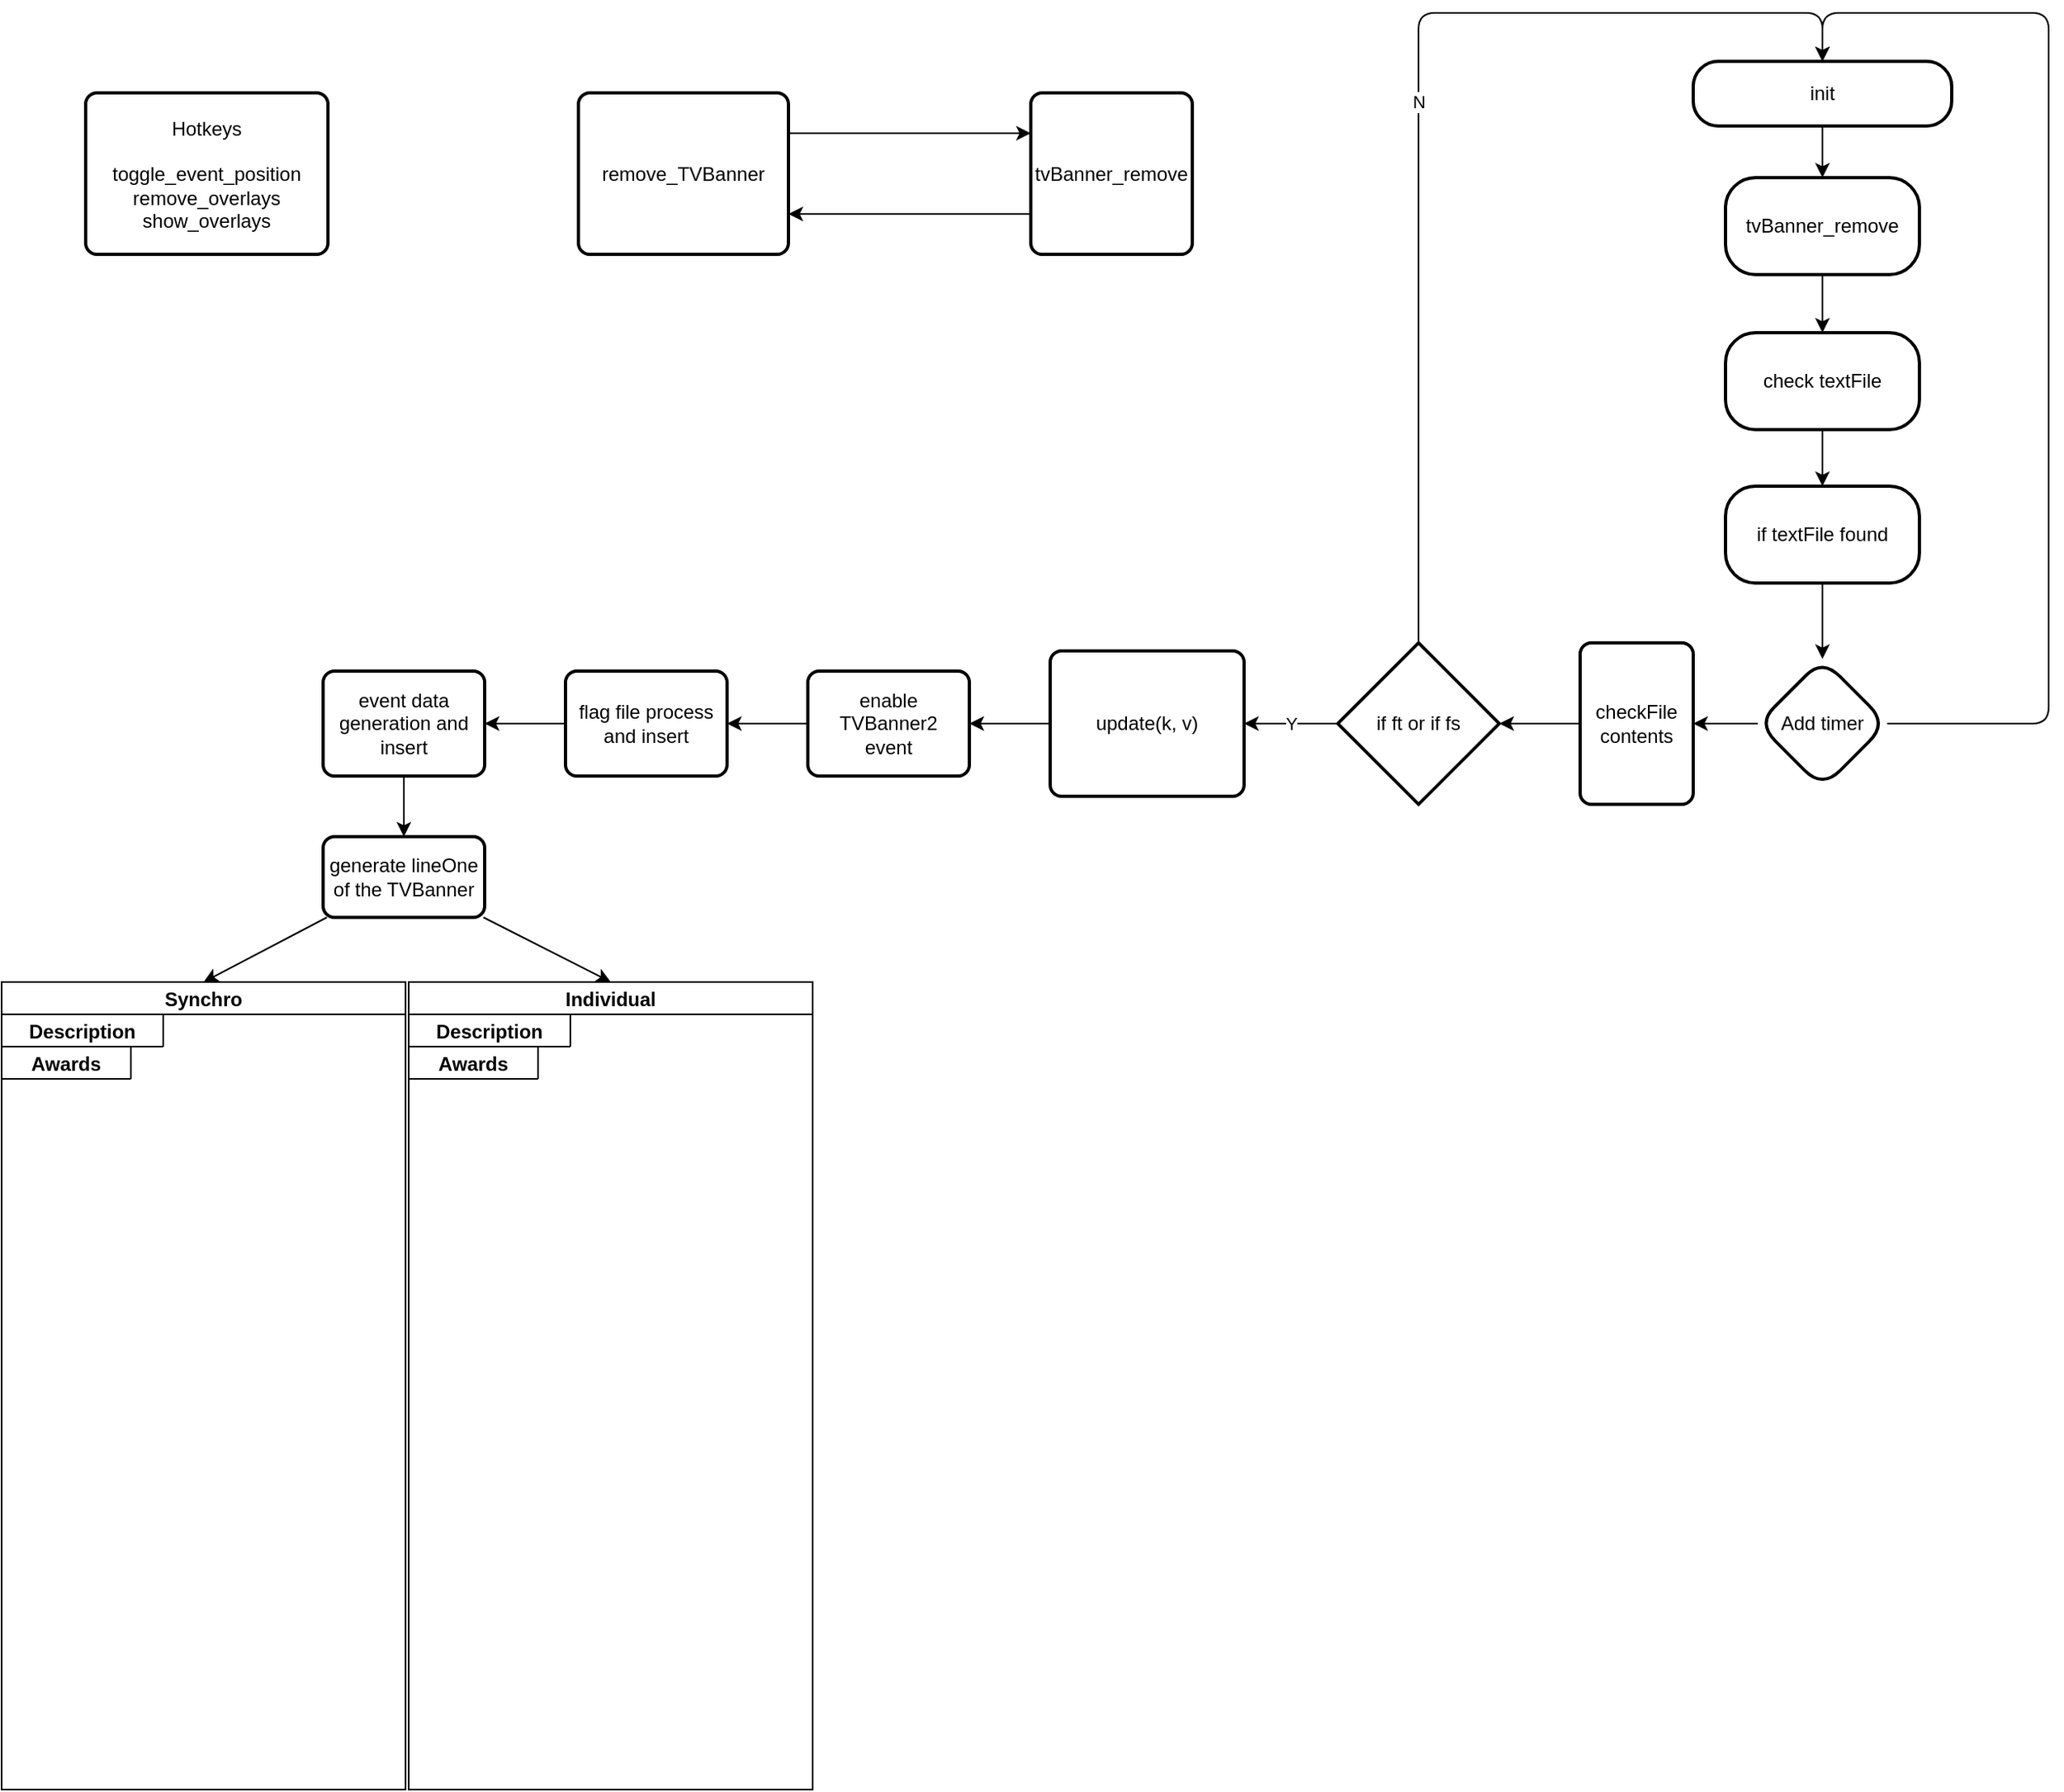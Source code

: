 <mxfile>
    <diagram id="ZI7goCzSM7gJgq6TGtf0" name="Page-1">
        <mxGraphModel dx="2361" dy="1144" grid="1" gridSize="10" guides="1" tooltips="1" connect="1" arrows="1" fold="1" page="1" pageScale="1" pageWidth="827" pageHeight="1169" math="0" shadow="0">
            <root>
                <mxCell id="0"/>
                <mxCell id="1" parent="0"/>
                <mxCell id="38" style="edgeStyle=none;html=1;entryX=1;entryY=0.5;entryDx=0;entryDy=0;" edge="1" parent="1" source="2" target="37">
                    <mxGeometry relative="1" as="geometry"/>
                </mxCell>
                <mxCell id="2" value="update(k, v)&lt;br&gt;" style="rounded=1;whiteSpace=wrap;html=1;absoluteArcSize=1;arcSize=14;strokeWidth=2;" parent="1" vertex="1">
                    <mxGeometry x="-148" y="415" width="120" height="90" as="geometry"/>
                </mxCell>
                <mxCell id="25" value="N" style="edgeStyle=none;html=1;entryX=0.5;entryY=0;entryDx=0;entryDy=0;exitX=0.5;exitY=0;exitDx=0;exitDy=0;exitPerimeter=0;" parent="1" source="26" target="13" edge="1">
                    <mxGeometry relative="1" as="geometry">
                        <mxPoint x="160" y="110" as="targetPoint"/>
                        <mxPoint x="145" y="535" as="sourcePoint"/>
                        <Array as="points">
                            <mxPoint x="80" y="20"/>
                            <mxPoint x="330" y="20"/>
                        </Array>
                    </mxGeometry>
                </mxCell>
                <mxCell id="8" value="Hotkeys&lt;br&gt;&lt;br&gt;toggle_event_position&lt;br&gt;remove_overlays&lt;br&gt;show_overlays" style="rounded=1;whiteSpace=wrap;html=1;absoluteArcSize=1;arcSize=14;strokeWidth=2;" parent="1" vertex="1">
                    <mxGeometry x="-745" y="69.5" width="150" height="100" as="geometry"/>
                </mxCell>
                <mxCell id="9" value="remove_TVBanner" style="rounded=1;whiteSpace=wrap;html=1;absoluteArcSize=1;arcSize=14;strokeWidth=2;" parent="1" vertex="1">
                    <mxGeometry x="-440" y="69.5" width="130" height="100" as="geometry"/>
                </mxCell>
                <mxCell id="10" value="tvBanner_remove" style="rounded=1;whiteSpace=wrap;html=1;absoluteArcSize=1;arcSize=14;strokeWidth=2;" parent="1" vertex="1">
                    <mxGeometry x="-160" y="69.5" width="100" height="100" as="geometry"/>
                </mxCell>
                <mxCell id="11" value="" style="edgeStyle=elbowEdgeStyle;elbow=horizontal;endArrow=classic;html=1;entryX=0;entryY=0.25;entryDx=0;entryDy=0;exitX=1;exitY=0.25;exitDx=0;exitDy=0;" parent="1" source="9" target="10" edge="1">
                    <mxGeometry width="50" height="50" relative="1" as="geometry">
                        <mxPoint x="130" y="179.5" as="sourcePoint"/>
                        <mxPoint x="180" y="129.5" as="targetPoint"/>
                        <Array as="points">
                            <mxPoint x="-230" y="120"/>
                            <mxPoint x="160" y="229.5"/>
                        </Array>
                    </mxGeometry>
                </mxCell>
                <mxCell id="12" value="" style="edgeStyle=elbowEdgeStyle;elbow=horizontal;endArrow=classic;html=1;entryX=1;entryY=0.75;entryDx=0;entryDy=0;exitX=0;exitY=0.75;exitDx=0;exitDy=0;" parent="1" source="10" target="9" edge="1">
                    <mxGeometry width="50" height="50" relative="1" as="geometry">
                        <mxPoint x="210" y="184.5" as="sourcePoint"/>
                        <mxPoint x="190" y="249.5" as="targetPoint"/>
                        <Array as="points">
                            <mxPoint x="-230" y="145"/>
                            <mxPoint x="-240" y="110"/>
                        </Array>
                    </mxGeometry>
                </mxCell>
                <mxCell id="15" value="" style="edgeStyle=none;html=1;" parent="1" source="13" target="14" edge="1">
                    <mxGeometry relative="1" as="geometry"/>
                </mxCell>
                <mxCell id="13" value="init" style="rounded=1;whiteSpace=wrap;html=1;absoluteArcSize=1;arcSize=31;strokeWidth=2;" parent="1" vertex="1">
                    <mxGeometry x="250" y="50" width="160" height="40" as="geometry"/>
                </mxCell>
                <mxCell id="17" value="" style="edgeStyle=none;html=1;" parent="1" source="14" target="16" edge="1">
                    <mxGeometry relative="1" as="geometry"/>
                </mxCell>
                <mxCell id="14" value="tvBanner_remove" style="whiteSpace=wrap;html=1;rounded=1;arcSize=31;strokeWidth=2;" parent="1" vertex="1">
                    <mxGeometry x="270" y="122" width="120" height="60" as="geometry"/>
                </mxCell>
                <mxCell id="19" value="" style="edgeStyle=none;html=1;" parent="1" source="16" target="18" edge="1">
                    <mxGeometry relative="1" as="geometry"/>
                </mxCell>
                <mxCell id="16" value="check textFile" style="whiteSpace=wrap;html=1;rounded=1;arcSize=31;strokeWidth=2;" parent="1" vertex="1">
                    <mxGeometry x="270" y="218" width="120" height="60" as="geometry"/>
                </mxCell>
                <mxCell id="21" value="" style="edgeStyle=none;html=1;" parent="1" source="18" target="20" edge="1">
                    <mxGeometry relative="1" as="geometry"/>
                </mxCell>
                <mxCell id="18" value="if textFile found" style="whiteSpace=wrap;html=1;rounded=1;arcSize=31;strokeWidth=2;" parent="1" vertex="1">
                    <mxGeometry x="270" y="313" width="120" height="60" as="geometry"/>
                </mxCell>
                <mxCell id="24" style="edgeStyle=none;html=1;entryX=1;entryY=0.5;entryDx=0;entryDy=0;" parent="1" source="20" target="27" edge="1">
                    <mxGeometry relative="1" as="geometry">
                        <mxPoint x="200" y="610" as="targetPoint"/>
                    </mxGeometry>
                </mxCell>
                <mxCell id="29" style="edgeStyle=none;html=1;entryX=0.5;entryY=0;entryDx=0;entryDy=0;" parent="1" source="20" target="13" edge="1">
                    <mxGeometry relative="1" as="geometry">
                        <Array as="points">
                            <mxPoint x="470" y="460"/>
                            <mxPoint x="470" y="20"/>
                            <mxPoint x="330" y="20"/>
                        </Array>
                    </mxGeometry>
                </mxCell>
                <mxCell id="20" value="Add timer" style="rhombus;whiteSpace=wrap;html=1;rounded=1;arcSize=31;strokeWidth=2;" parent="1" vertex="1">
                    <mxGeometry x="290" y="420" width="80" height="80" as="geometry"/>
                </mxCell>
                <mxCell id="30" value="Y" style="edgeStyle=none;html=1;entryX=1;entryY=0.5;entryDx=0;entryDy=0;" parent="1" source="26" target="2" edge="1">
                    <mxGeometry relative="1" as="geometry"/>
                </mxCell>
                <mxCell id="26" value="if ft or if fs" style="strokeWidth=2;html=1;shape=mxgraph.flowchart.decision;whiteSpace=wrap;" parent="1" vertex="1">
                    <mxGeometry x="30" y="410" width="100" height="100" as="geometry"/>
                </mxCell>
                <mxCell id="28" style="edgeStyle=none;html=1;entryX=1;entryY=0.5;entryDx=0;entryDy=0;entryPerimeter=0;" parent="1" source="27" target="26" edge="1">
                    <mxGeometry relative="1" as="geometry"/>
                </mxCell>
                <mxCell id="27" value="checkFile contents" style="rounded=1;whiteSpace=wrap;html=1;absoluteArcSize=1;arcSize=14;strokeWidth=2;" parent="1" vertex="1">
                    <mxGeometry x="180" y="410" width="70" height="100" as="geometry"/>
                </mxCell>
                <mxCell id="33" value="Individual" style="swimlane;startSize=20;" parent="1" vertex="1">
                    <mxGeometry x="-545" y="620" width="250" height="500" as="geometry"/>
                </mxCell>
                <mxCell id="47" value="Description" style="swimlane;startSize=20;" vertex="1" collapsed="1" parent="33">
                    <mxGeometry y="20" width="100" height="20" as="geometry">
                        <mxRectangle y="20" width="250" height="480" as="alternateBounds"/>
                    </mxGeometry>
                </mxCell>
                <mxCell id="48" value="Awards" style="swimlane;startSize=20;" vertex="1" collapsed="1" parent="33">
                    <mxGeometry y="40" width="80" height="20" as="geometry">
                        <mxRectangle y="40" width="250" height="460" as="alternateBounds"/>
                    </mxGeometry>
                </mxCell>
                <mxCell id="32" value="Synchro" style="swimlane;startSize=20;" parent="1" vertex="1">
                    <mxGeometry x="-797" y="620" width="250" height="500" as="geometry"/>
                </mxCell>
                <mxCell id="49" value="Description" style="swimlane;startSize=20;" vertex="1" collapsed="1" parent="32">
                    <mxGeometry y="20" width="100" height="20" as="geometry">
                        <mxRectangle y="20" width="250" height="500" as="alternateBounds"/>
                    </mxGeometry>
                </mxCell>
                <mxCell id="53" value="Awards" style="swimlane;startSize=20;" vertex="1" collapsed="1" parent="32">
                    <mxGeometry y="40" width="80" height="20" as="geometry">
                        <mxRectangle y="40" width="250" height="460" as="alternateBounds"/>
                    </mxGeometry>
                </mxCell>
                <mxCell id="40" style="edgeStyle=none;html=1;" edge="1" parent="1" source="37" target="39">
                    <mxGeometry relative="1" as="geometry"/>
                </mxCell>
                <mxCell id="37" value="enable TVBanner2&lt;br&gt;event" style="rounded=1;whiteSpace=wrap;html=1;absoluteArcSize=1;arcSize=14;strokeWidth=2;" vertex="1" parent="1">
                    <mxGeometry x="-298" y="427.5" width="100" height="65" as="geometry"/>
                </mxCell>
                <mxCell id="43" style="edgeStyle=none;html=1;entryX=1;entryY=0.5;entryDx=0;entryDy=0;" edge="1" parent="1" source="39" target="41">
                    <mxGeometry relative="1" as="geometry"/>
                </mxCell>
                <mxCell id="39" value="flag file process and insert" style="rounded=1;whiteSpace=wrap;html=1;absoluteArcSize=1;arcSize=14;strokeWidth=2;" vertex="1" parent="1">
                    <mxGeometry x="-448" y="427.5" width="100" height="65" as="geometry"/>
                </mxCell>
                <mxCell id="44" style="edgeStyle=none;html=1;entryX=0.5;entryY=0;entryDx=0;entryDy=0;" edge="1" parent="1" source="41" target="42">
                    <mxGeometry relative="1" as="geometry"/>
                </mxCell>
                <mxCell id="41" value="event data generation and insert" style="rounded=1;whiteSpace=wrap;html=1;absoluteArcSize=1;arcSize=14;strokeWidth=2;" vertex="1" parent="1">
                    <mxGeometry x="-598" y="427.5" width="100" height="65" as="geometry"/>
                </mxCell>
                <mxCell id="45" style="edgeStyle=none;html=1;entryX=0.5;entryY=0;entryDx=0;entryDy=0;" edge="1" parent="1" source="42" target="32">
                    <mxGeometry relative="1" as="geometry"/>
                </mxCell>
                <mxCell id="46" style="edgeStyle=none;html=1;entryX=0.5;entryY=0;entryDx=0;entryDy=0;" edge="1" parent="1" source="42" target="33">
                    <mxGeometry relative="1" as="geometry"/>
                </mxCell>
                <mxCell id="42" value="generate lineOne of the TVBanner" style="rounded=1;whiteSpace=wrap;html=1;absoluteArcSize=1;arcSize=14;strokeWidth=2;" vertex="1" parent="1">
                    <mxGeometry x="-598" y="530" width="100" height="50" as="geometry"/>
                </mxCell>
            </root>
        </mxGraphModel>
    </diagram>
</mxfile>